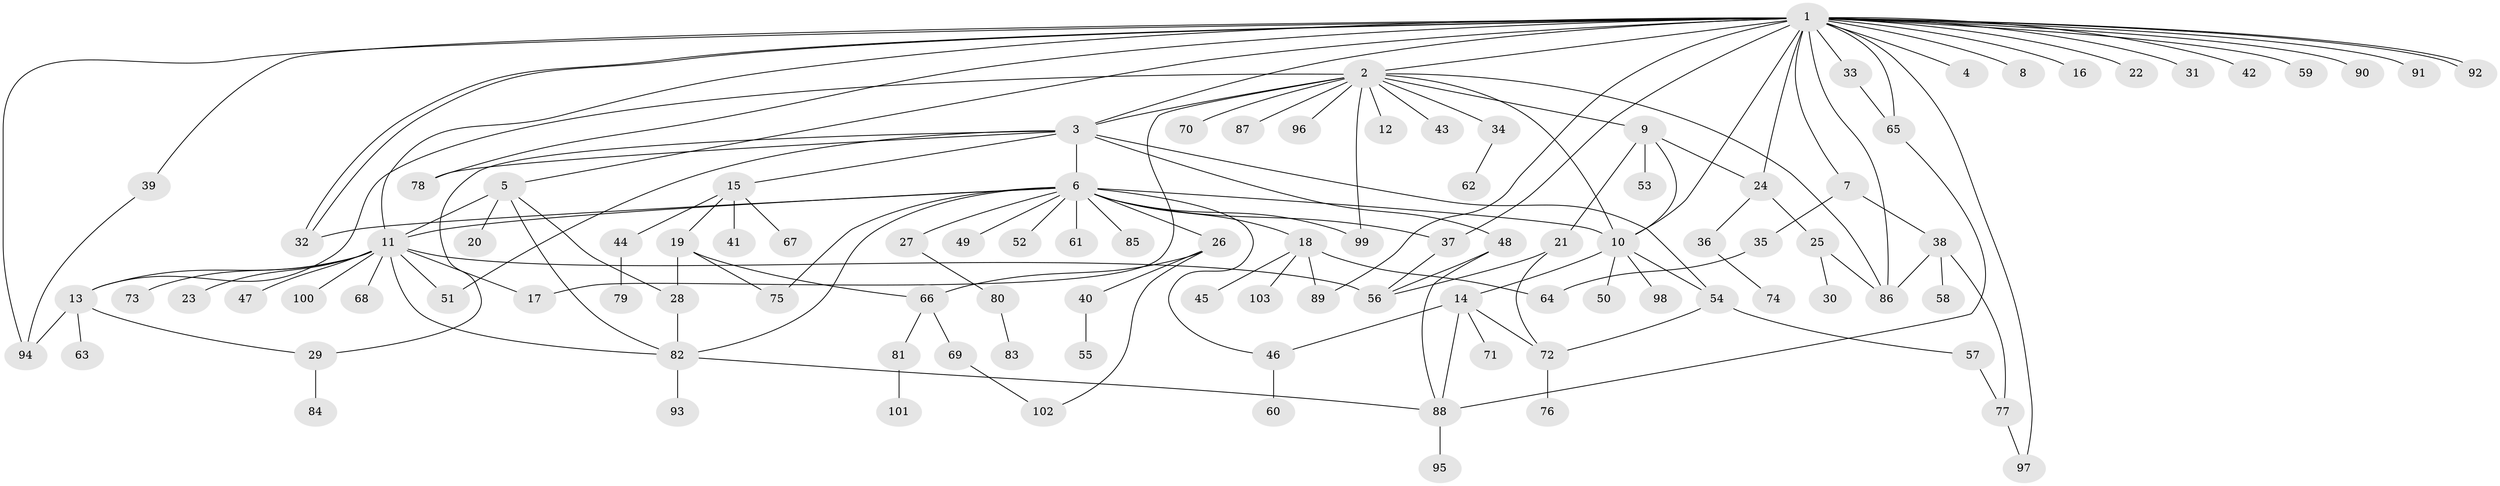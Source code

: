 // Generated by graph-tools (version 1.1) at 2025/35/03/09/25 02:35:32]
// undirected, 103 vertices, 146 edges
graph export_dot {
graph [start="1"]
  node [color=gray90,style=filled];
  1;
  2;
  3;
  4;
  5;
  6;
  7;
  8;
  9;
  10;
  11;
  12;
  13;
  14;
  15;
  16;
  17;
  18;
  19;
  20;
  21;
  22;
  23;
  24;
  25;
  26;
  27;
  28;
  29;
  30;
  31;
  32;
  33;
  34;
  35;
  36;
  37;
  38;
  39;
  40;
  41;
  42;
  43;
  44;
  45;
  46;
  47;
  48;
  49;
  50;
  51;
  52;
  53;
  54;
  55;
  56;
  57;
  58;
  59;
  60;
  61;
  62;
  63;
  64;
  65;
  66;
  67;
  68;
  69;
  70;
  71;
  72;
  73;
  74;
  75;
  76;
  77;
  78;
  79;
  80;
  81;
  82;
  83;
  84;
  85;
  86;
  87;
  88;
  89;
  90;
  91;
  92;
  93;
  94;
  95;
  96;
  97;
  98;
  99;
  100;
  101;
  102;
  103;
  1 -- 2;
  1 -- 3;
  1 -- 4;
  1 -- 5;
  1 -- 7;
  1 -- 8;
  1 -- 10;
  1 -- 11;
  1 -- 16;
  1 -- 22;
  1 -- 24;
  1 -- 31;
  1 -- 32;
  1 -- 32;
  1 -- 33;
  1 -- 37;
  1 -- 39;
  1 -- 42;
  1 -- 59;
  1 -- 65;
  1 -- 78;
  1 -- 86;
  1 -- 89;
  1 -- 90;
  1 -- 91;
  1 -- 92;
  1 -- 92;
  1 -- 94;
  1 -- 97;
  2 -- 3;
  2 -- 9;
  2 -- 10;
  2 -- 12;
  2 -- 13;
  2 -- 17;
  2 -- 34;
  2 -- 43;
  2 -- 70;
  2 -- 86;
  2 -- 87;
  2 -- 96;
  2 -- 99;
  3 -- 6;
  3 -- 15;
  3 -- 29;
  3 -- 48;
  3 -- 51;
  3 -- 54;
  3 -- 78;
  5 -- 11;
  5 -- 20;
  5 -- 28;
  5 -- 82;
  6 -- 10;
  6 -- 11;
  6 -- 18;
  6 -- 26;
  6 -- 27;
  6 -- 32;
  6 -- 37;
  6 -- 46;
  6 -- 49;
  6 -- 52;
  6 -- 61;
  6 -- 75;
  6 -- 82;
  6 -- 85;
  6 -- 99;
  7 -- 35;
  7 -- 38;
  9 -- 10;
  9 -- 21;
  9 -- 24;
  9 -- 53;
  10 -- 14;
  10 -- 50;
  10 -- 54;
  10 -- 98;
  11 -- 13;
  11 -- 17;
  11 -- 23;
  11 -- 47;
  11 -- 51;
  11 -- 56;
  11 -- 68;
  11 -- 73;
  11 -- 82;
  11 -- 100;
  13 -- 29;
  13 -- 63;
  13 -- 94;
  14 -- 46;
  14 -- 71;
  14 -- 72;
  14 -- 88;
  15 -- 19;
  15 -- 41;
  15 -- 44;
  15 -- 67;
  18 -- 45;
  18 -- 64;
  18 -- 89;
  18 -- 103;
  19 -- 28;
  19 -- 66;
  19 -- 75;
  21 -- 56;
  21 -- 72;
  24 -- 25;
  24 -- 36;
  25 -- 30;
  25 -- 86;
  26 -- 40;
  26 -- 66;
  26 -- 102;
  27 -- 80;
  28 -- 82;
  29 -- 84;
  33 -- 65;
  34 -- 62;
  35 -- 64;
  36 -- 74;
  37 -- 56;
  38 -- 58;
  38 -- 77;
  38 -- 86;
  39 -- 94;
  40 -- 55;
  44 -- 79;
  46 -- 60;
  48 -- 56;
  48 -- 88;
  54 -- 57;
  54 -- 72;
  57 -- 77;
  65 -- 88;
  66 -- 69;
  66 -- 81;
  69 -- 102;
  72 -- 76;
  77 -- 97;
  80 -- 83;
  81 -- 101;
  82 -- 88;
  82 -- 93;
  88 -- 95;
}
